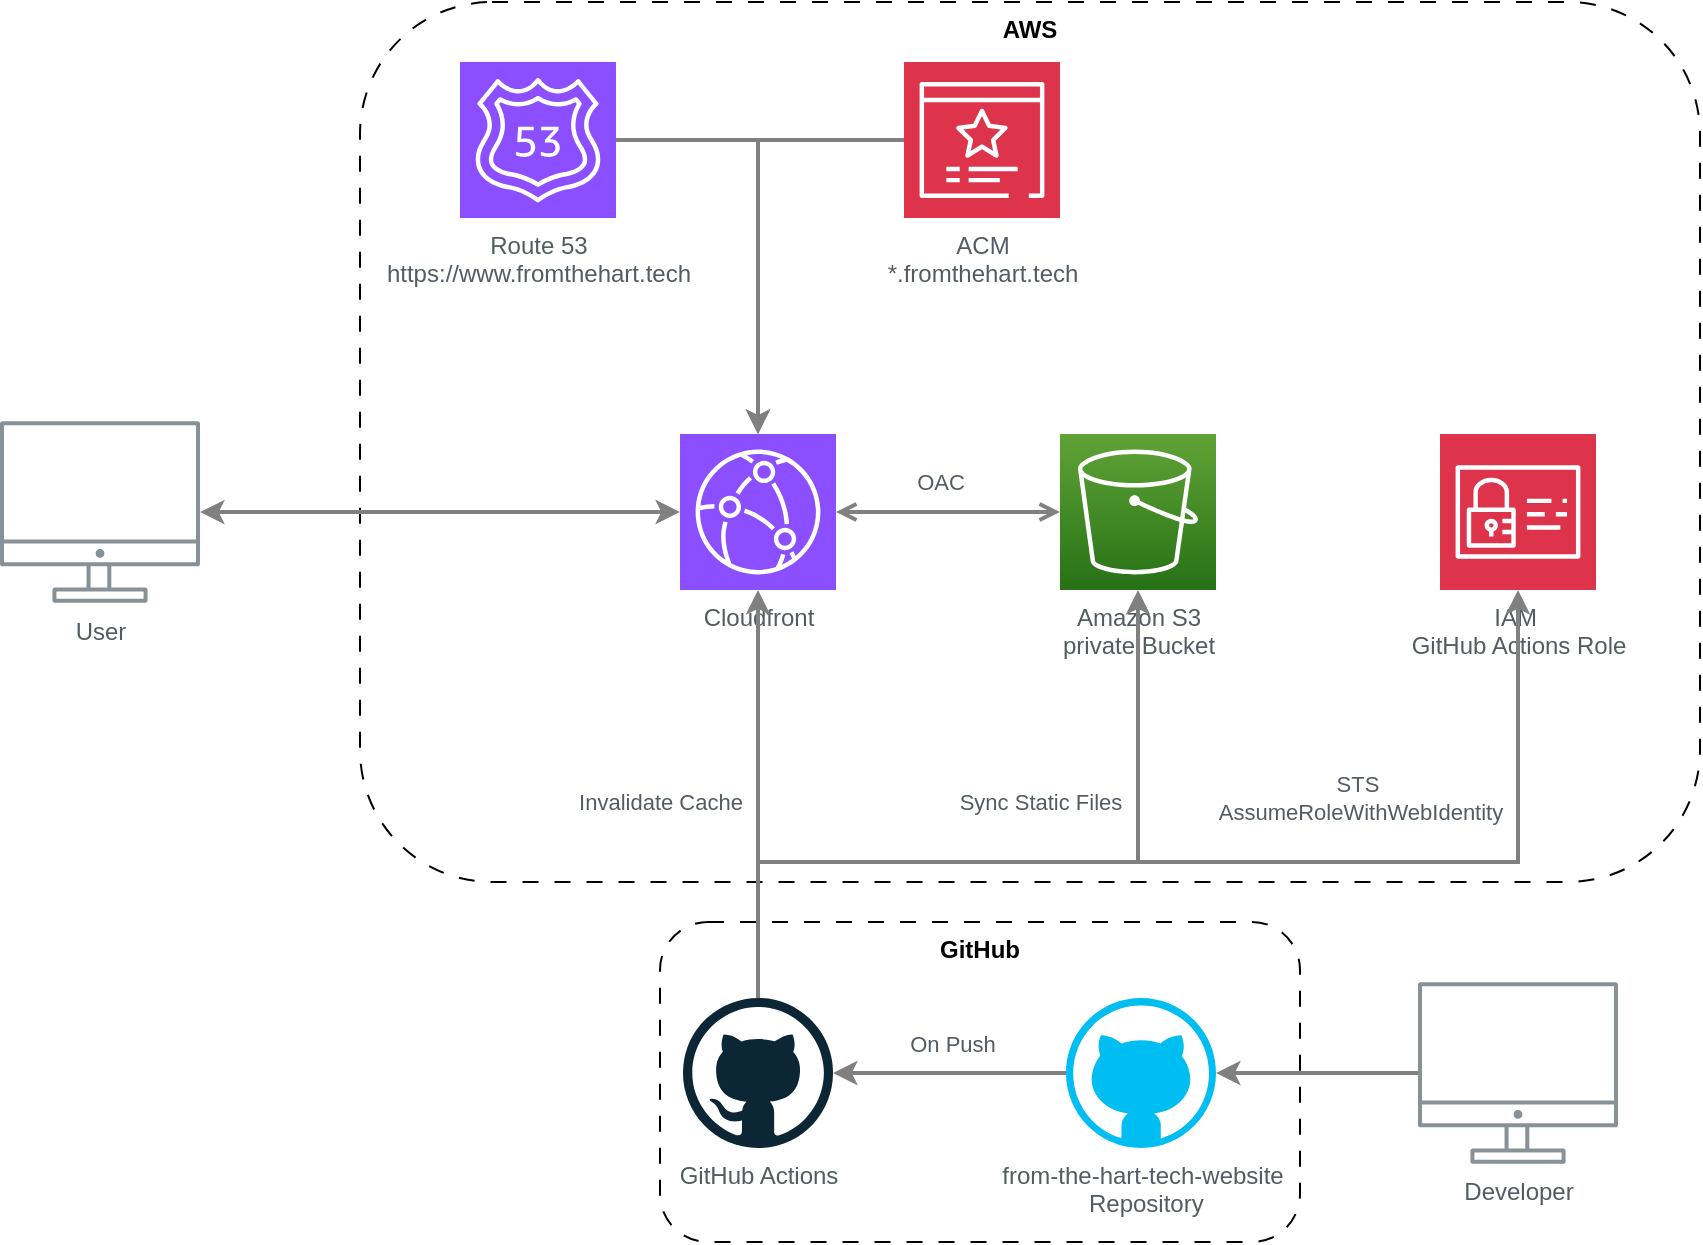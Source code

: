 <mxfile>
    <diagram id="Ht1M8jgEwFfnCIfOTk4-" name="Page-1">
        <mxGraphModel dx="1178" dy="573" grid="1" gridSize="10" guides="1" tooltips="1" connect="1" arrows="1" fold="1" page="1" pageScale="1" pageWidth="1169" pageHeight="827" math="0" shadow="0">
            <root>
                <mxCell id="0"/>
                <mxCell id="1" parent="0"/>
                <mxCell id="el8LdiSVNWTU0y29hnF0-39" value="&lt;b&gt;AWS&lt;/b&gt;" style="rounded=1;whiteSpace=wrap;html=1;dashed=1;dashPattern=8 8;verticalAlign=top;fillColor=none;" parent="1" vertex="1">
                    <mxGeometry x="210" y="120" width="670" height="440" as="geometry"/>
                </mxCell>
                <mxCell id="UEzPUAAOIrF-is8g5C7q-142" style="edgeStyle=orthogonalEdgeStyle;rounded=0;orthogonalLoop=1;jettySize=auto;html=1;startArrow=open;startFill=0;endArrow=open;endFill=0;strokeWidth=2;strokeColor=#808080;fontColor=#545B64;labelBackgroundColor=none;" parent="1" source="el8LdiSVNWTU0y29hnF0-1" target="UEzPUAAOIrF-is8g5C7q-116" edge="1">
                    <mxGeometry relative="1" as="geometry">
                        <mxPoint x="500" y="380" as="sourcePoint"/>
                        <mxPoint x="633.001" y="380" as="targetPoint"/>
                        <Array as="points"/>
                    </mxGeometry>
                </mxCell>
                <mxCell id="el8LdiSVNWTU0y29hnF0-31" value="&lt;font style=&quot;color: rgb(84, 91, 100);&quot;&gt;OAC&lt;/font&gt;" style="edgeLabel;html=1;align=center;verticalAlign=middle;resizable=0;points=[];fontColor=#545B64;labelBackgroundColor=none;" parent="UEzPUAAOIrF-is8g5C7q-142" vertex="1" connectable="0">
                    <mxGeometry x="-0.071" y="-4" relative="1" as="geometry">
                        <mxPoint y="-19" as="offset"/>
                    </mxGeometry>
                </mxCell>
                <mxCell id="el8LdiSVNWTU0y29hnF0-40" value="&lt;b&gt;GitHub&lt;/b&gt;" style="rounded=1;whiteSpace=wrap;html=1;dashed=1;dashPattern=8 8;verticalAlign=top;fillColor=none;" parent="1" vertex="1">
                    <mxGeometry x="360" y="580" width="320" height="160" as="geometry"/>
                </mxCell>
                <mxCell id="UEzPUAAOIrF-is8g5C7q-109" value="&lt;font style=&quot;color: rgb(84, 91, 100);&quot;&gt;User&lt;/font&gt;" style="outlineConnect=0;gradientColor=none;fontColor=#545B64;strokeColor=none;fillColor=#879196;dashed=0;verticalLabelPosition=bottom;verticalAlign=top;align=center;html=1;fontSize=12;fontStyle=0;aspect=fixed;shape=mxgraph.aws4.illustration_desktop;pointerEvents=1;labelBackgroundColor=none;" parent="1" vertex="1">
                    <mxGeometry x="30" y="329.5" width="100" height="91" as="geometry"/>
                </mxCell>
                <mxCell id="UEzPUAAOIrF-is8g5C7q-116" value="&lt;font style=&quot;color: rgb(84, 91, 100);&quot;&gt;Amazon S3&lt;/font&gt;&lt;div&gt;&lt;font style=&quot;color: rgb(84, 91, 100);&quot;&gt;private Bucket&lt;/font&gt;&lt;/div&gt;" style="outlineConnect=0;fontColor=#545B64;gradientColor=#60A337;gradientDirection=north;fillColor=#277116;strokeColor=#ffffff;dashed=0;verticalLabelPosition=bottom;verticalAlign=top;align=center;html=1;fontSize=12;fontStyle=0;aspect=fixed;shape=mxgraph.aws4.resourceIcon;resIcon=mxgraph.aws4.s3;labelBackgroundColor=none;" parent="1" vertex="1">
                    <mxGeometry x="560.0" y="336" width="78" height="78" as="geometry"/>
                </mxCell>
                <mxCell id="el8LdiSVNWTU0y29hnF0-1" value="&lt;font style=&quot;color: rgb(84, 91, 100);&quot;&gt;Cloudfront&lt;/font&gt;" style="sketch=0;points=[[0,0,0],[0.25,0,0],[0.5,0,0],[0.75,0,0],[1,0,0],[0,1,0],[0.25,1,0],[0.5,1,0],[0.75,1,0],[1,1,0],[0,0.25,0],[0,0.5,0],[0,0.75,0],[1,0.25,0],[1,0.5,0],[1,0.75,0]];outlineConnect=0;fontColor=#545B64;fillColor=#8C4FFF;strokeColor=#ffffff;dashed=0;verticalLabelPosition=bottom;verticalAlign=top;align=center;html=1;fontSize=12;fontStyle=0;aspect=fixed;shape=mxgraph.aws4.resourceIcon;resIcon=mxgraph.aws4.cloudfront;labelBackgroundColor=none;" parent="1" vertex="1">
                    <mxGeometry x="370" y="336" width="78" height="78" as="geometry"/>
                </mxCell>
                <mxCell id="el8LdiSVNWTU0y29hnF0-2" value="&lt;font style=&quot;color: rgb(84, 91, 100);&quot;&gt;GitHub Actions&lt;/font&gt;" style="dashed=0;outlineConnect=0;html=1;align=center;labelPosition=center;verticalLabelPosition=bottom;verticalAlign=top;shape=mxgraph.weblogos.github;labelBackgroundColor=none;fontColor=#545B64;" parent="1" vertex="1">
                    <mxGeometry x="371.5" y="618" width="75" height="75" as="geometry"/>
                </mxCell>
                <mxCell id="el8LdiSVNWTU0y29hnF0-13" style="edgeStyle=orthogonalEdgeStyle;rounded=0;orthogonalLoop=1;jettySize=auto;html=1;exitX=1;exitY=0.5;exitDx=0;exitDy=0;exitPerimeter=0;strokeWidth=2;strokeColor=#808080;" parent="1" source="el8LdiSVNWTU0y29hnF0-9" target="el8LdiSVNWTU0y29hnF0-1" edge="1">
                    <mxGeometry relative="1" as="geometry"/>
                </mxCell>
                <mxCell id="el8LdiSVNWTU0y29hnF0-9" value="&lt;font style=&quot;color: rgb(84, 91, 100);&quot;&gt;Route 53&lt;/font&gt;&lt;div&gt;&lt;font style=&quot;color: rgb(84, 91, 100);&quot;&gt;https://www.fromthehart.tech&lt;/font&gt;&lt;/div&gt;" style="sketch=0;points=[[0,0,0],[0.25,0,0],[0.5,0,0],[0.75,0,0],[1,0,0],[0,1,0],[0.25,1,0],[0.5,1,0],[0.75,1,0],[1,1,0],[0,0.25,0],[0,0.5,0],[0,0.75,0],[1,0.25,0],[1,0.5,0],[1,0.75,0]];outlineConnect=0;fontColor=#545B64;fillColor=#8C4FFF;strokeColor=#ffffff;dashed=0;verticalLabelPosition=bottom;verticalAlign=top;align=center;html=1;fontSize=12;fontStyle=0;aspect=fixed;shape=mxgraph.aws4.resourceIcon;resIcon=mxgraph.aws4.route_53;labelBackgroundColor=none;" parent="1" vertex="1">
                    <mxGeometry x="260" y="150" width="78" height="78" as="geometry"/>
                </mxCell>
                <mxCell id="el8LdiSVNWTU0y29hnF0-12" value="&lt;font style=&quot;color: rgb(84, 91, 100);&quot;&gt;ACM&lt;/font&gt;&lt;div&gt;&lt;font style=&quot;color: rgb(84, 91, 100);&quot;&gt;*.fromthehart.tech&lt;/font&gt;&lt;/div&gt;" style="sketch=0;points=[[0,0,0],[0.25,0,0],[0.5,0,0],[0.75,0,0],[1,0,0],[0,1,0],[0.25,1,0],[0.5,1,0],[0.75,1,0],[1,1,0],[0,0.25,0],[0,0.5,0],[0,0.75,0],[1,0.25,0],[1,0.5,0],[1,0.75,0]];outlineConnect=0;fontColor=#545B64;fillColor=#DD344C;strokeColor=#ffffff;dashed=0;verticalLabelPosition=bottom;verticalAlign=top;align=center;html=1;fontSize=12;fontStyle=0;aspect=fixed;shape=mxgraph.aws4.resourceIcon;resIcon=mxgraph.aws4.certificate_manager_3;labelBackgroundColor=none;" parent="1" vertex="1">
                    <mxGeometry x="482" y="150" width="78" height="78" as="geometry"/>
                </mxCell>
                <mxCell id="el8LdiSVNWTU0y29hnF0-14" style="edgeStyle=orthogonalEdgeStyle;rounded=0;orthogonalLoop=1;jettySize=auto;html=1;entryX=0.5;entryY=0;entryDx=0;entryDy=0;entryPerimeter=0;exitX=0;exitY=0.5;exitDx=0;exitDy=0;exitPerimeter=0;strokeColor=#808080;strokeWidth=2;" parent="1" source="el8LdiSVNWTU0y29hnF0-12" target="el8LdiSVNWTU0y29hnF0-1" edge="1">
                    <mxGeometry relative="1" as="geometry"/>
                </mxCell>
                <mxCell id="el8LdiSVNWTU0y29hnF0-16" style="edgeStyle=orthogonalEdgeStyle;rounded=0;orthogonalLoop=1;jettySize=auto;html=1;strokeWidth=2;strokeColor=#808080;" parent="1" source="el8LdiSVNWTU0y29hnF0-15" target="el8LdiSVNWTU0y29hnF0-2" edge="1">
                    <mxGeometry relative="1" as="geometry"/>
                </mxCell>
                <mxCell id="el8LdiSVNWTU0y29hnF0-17" value="&lt;font style=&quot;&quot;&gt;On Push&lt;/font&gt;" style="edgeLabel;html=1;align=center;verticalAlign=middle;resizable=0;points=[];labelBackgroundColor=none;fontColor=#545B64;" parent="el8LdiSVNWTU0y29hnF0-16" vertex="1" connectable="0">
                    <mxGeometry x="-0.013" y="3" relative="1" as="geometry">
                        <mxPoint y="-18" as="offset"/>
                    </mxGeometry>
                </mxCell>
                <mxCell id="el8LdiSVNWTU0y29hnF0-15" value="&lt;font style=&quot;color: rgb(84, 91, 100);&quot;&gt;from-the-hart-tech-website&lt;/font&gt;&lt;div&gt;&lt;font style=&quot;color: rgb(84, 91, 100);&quot;&gt;&amp;nbsp;Repository&lt;/font&gt;&lt;/div&gt;" style="verticalLabelPosition=bottom;html=1;verticalAlign=top;align=center;strokeColor=none;fillColor=#00BEF2;shape=mxgraph.azure.github_code;pointerEvents=1;labelBackgroundColor=none;fontColor=#545B64;" parent="1" vertex="1">
                    <mxGeometry x="563" y="618" width="75" height="75" as="geometry"/>
                </mxCell>
                <mxCell id="el8LdiSVNWTU0y29hnF0-26" value="&lt;font style=&quot;color: rgb(84, 91, 100);&quot;&gt;Developer&lt;/font&gt;" style="outlineConnect=0;gradientColor=none;fontColor=#545B64;strokeColor=none;fillColor=#879196;dashed=0;verticalLabelPosition=bottom;verticalAlign=top;align=center;html=1;fontSize=12;fontStyle=0;aspect=fixed;shape=mxgraph.aws4.illustration_desktop;pointerEvents=1;labelBackgroundColor=none;" parent="1" vertex="1">
                    <mxGeometry x="739" y="610" width="100" height="91" as="geometry"/>
                </mxCell>
                <mxCell id="el8LdiSVNWTU0y29hnF0-27" style="edgeStyle=orthogonalEdgeStyle;rounded=0;orthogonalLoop=1;jettySize=auto;html=1;entryX=1;entryY=0.5;entryDx=0;entryDy=0;entryPerimeter=0;strokeColor=#808080;strokeWidth=2;" parent="1" source="el8LdiSVNWTU0y29hnF0-26" target="el8LdiSVNWTU0y29hnF0-15" edge="1">
                    <mxGeometry relative="1" as="geometry"/>
                </mxCell>
                <mxCell id="el8LdiSVNWTU0y29hnF0-29" value="&lt;font style=&quot;color: rgb(84, 91, 100);&quot;&gt;IAM&amp;nbsp;&lt;/font&gt;&lt;div&gt;&lt;font style=&quot;color: rgb(84, 91, 100);&quot;&gt;GitHub Actions Role&lt;/font&gt;&lt;/div&gt;" style="sketch=0;points=[[0,0,0],[0.25,0,0],[0.5,0,0],[0.75,0,0],[1,0,0],[0,1,0],[0.25,1,0],[0.5,1,0],[0.75,1,0],[1,1,0],[0,0.25,0],[0,0.5,0],[0,0.75,0],[1,0.25,0],[1,0.5,0],[1,0.75,0]];outlineConnect=0;fontColor=#545B64;fillColor=#DD344C;strokeColor=#ffffff;dashed=0;verticalLabelPosition=bottom;verticalAlign=top;align=center;html=1;fontSize=12;fontStyle=0;aspect=fixed;shape=mxgraph.aws4.resourceIcon;resIcon=mxgraph.aws4.identity_and_access_management;" parent="1" vertex="1">
                    <mxGeometry x="750" y="336" width="78" height="78" as="geometry"/>
                </mxCell>
                <mxCell id="el8LdiSVNWTU0y29hnF0-32" style="edgeStyle=orthogonalEdgeStyle;rounded=0;orthogonalLoop=1;jettySize=auto;html=1;entryX=0.5;entryY=1;entryDx=0;entryDy=0;entryPerimeter=0;strokeColor=#808080;strokeWidth=2;" parent="1" source="el8LdiSVNWTU0y29hnF0-2" target="el8LdiSVNWTU0y29hnF0-1" edge="1">
                    <mxGeometry relative="1" as="geometry"/>
                </mxCell>
                <mxCell id="el8LdiSVNWTU0y29hnF0-33" value="&lt;font style=&quot;color: rgb(84, 91, 100);&quot;&gt;Invalidate Cache&lt;/font&gt;" style="edgeLabel;html=1;align=center;verticalAlign=middle;resizable=0;points=[];fontColor=#545B64;labelBackgroundColor=none;" parent="el8LdiSVNWTU0y29hnF0-32" vertex="1" connectable="0">
                    <mxGeometry x="-0.039" y="2" relative="1" as="geometry">
                        <mxPoint x="-47" as="offset"/>
                    </mxGeometry>
                </mxCell>
                <mxCell id="el8LdiSVNWTU0y29hnF0-34" style="edgeStyle=orthogonalEdgeStyle;rounded=0;orthogonalLoop=1;jettySize=auto;html=1;strokeColor=#808080;strokeWidth=2;" parent="1" source="el8LdiSVNWTU0y29hnF0-2" target="UEzPUAAOIrF-is8g5C7q-116" edge="1">
                    <mxGeometry relative="1" as="geometry">
                        <Array as="points">
                            <mxPoint x="409" y="550"/>
                            <mxPoint x="599" y="550"/>
                        </Array>
                    </mxGeometry>
                </mxCell>
                <mxCell id="el8LdiSVNWTU0y29hnF0-35" value="&lt;font style=&quot;color: rgb(84, 91, 100);&quot;&gt;Sync Static Files&lt;/font&gt;" style="edgeLabel;html=1;align=center;verticalAlign=middle;resizable=0;points=[];labelBackgroundColor=none;fontColor=#545B64;" parent="el8LdiSVNWTU0y29hnF0-34" vertex="1" connectable="0">
                    <mxGeometry x="0.492" y="1" relative="1" as="geometry">
                        <mxPoint x="-48" y="6" as="offset"/>
                    </mxGeometry>
                </mxCell>
                <mxCell id="el8LdiSVNWTU0y29hnF0-36" style="edgeStyle=orthogonalEdgeStyle;rounded=0;orthogonalLoop=1;jettySize=auto;html=1;strokeColor=#808080;strokeWidth=2;" parent="1" source="el8LdiSVNWTU0y29hnF0-2" target="el8LdiSVNWTU0y29hnF0-29" edge="1">
                    <mxGeometry relative="1" as="geometry">
                        <Array as="points">
                            <mxPoint x="409" y="550"/>
                            <mxPoint x="789" y="550"/>
                        </Array>
                    </mxGeometry>
                </mxCell>
                <mxCell id="el8LdiSVNWTU0y29hnF0-37" value="&lt;font style=&quot;color: rgb(84, 91, 100);&quot;&gt;STS&amp;nbsp;&lt;/font&gt;&lt;div&gt;&lt;font style=&quot;color: rgb(84, 91, 100);&quot;&gt;AssumeRoleWithWebIdentity&lt;/font&gt;&lt;/div&gt;" style="edgeLabel;html=1;align=center;verticalAlign=middle;resizable=0;points=[];labelBackgroundColor=none;fontColor=#545B64;" parent="el8LdiSVNWTU0y29hnF0-36" vertex="1" connectable="0">
                    <mxGeometry x="0.644" y="1" relative="1" as="geometry">
                        <mxPoint x="-78" as="offset"/>
                    </mxGeometry>
                </mxCell>
                <mxCell id="el8LdiSVNWTU0y29hnF0-38" style="edgeStyle=orthogonalEdgeStyle;rounded=0;orthogonalLoop=1;jettySize=auto;html=1;entryX=0;entryY=0.5;entryDx=0;entryDy=0;entryPerimeter=0;startArrow=classic;startFill=1;strokeColor=#808080;strokeWidth=2;" parent="1" source="UEzPUAAOIrF-is8g5C7q-109" target="el8LdiSVNWTU0y29hnF0-1" edge="1">
                    <mxGeometry relative="1" as="geometry"/>
                </mxCell>
            </root>
        </mxGraphModel>
    </diagram>
</mxfile>